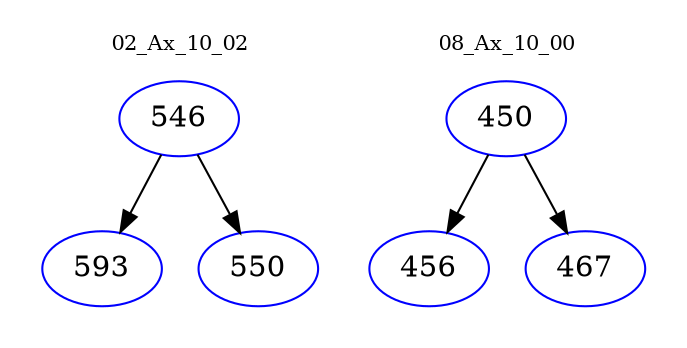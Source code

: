 digraph{
subgraph cluster_0 {
color = white
label = "02_Ax_10_02";
fontsize=10;
T0_546 [label="546", color="blue"]
T0_546 -> T0_593 [color="black"]
T0_593 [label="593", color="blue"]
T0_546 -> T0_550 [color="black"]
T0_550 [label="550", color="blue"]
}
subgraph cluster_1 {
color = white
label = "08_Ax_10_00";
fontsize=10;
T1_450 [label="450", color="blue"]
T1_450 -> T1_456 [color="black"]
T1_456 [label="456", color="blue"]
T1_450 -> T1_467 [color="black"]
T1_467 [label="467", color="blue"]
}
}
